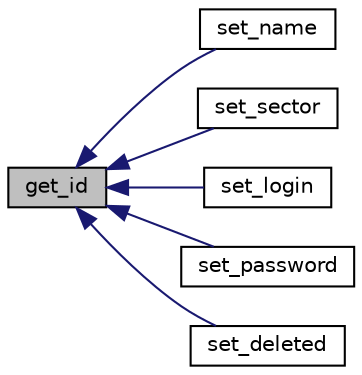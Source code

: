 digraph "get_id"
{
  edge [fontname="Helvetica",fontsize="10",labelfontname="Helvetica",labelfontsize="10"];
  node [fontname="Helvetica",fontsize="10",shape=record];
  rankdir="LR";
  Node10 [label="get_id",height=0.2,width=0.4,color="black", fillcolor="grey75", style="filled", fontcolor="black"];
  Node10 -> Node11 [dir="back",color="midnightblue",fontsize="10",style="solid"];
  Node11 [label="set_name",height=0.2,width=0.4,color="black", fillcolor="white", style="filled",URL="$class_class_usuario.html#a53e29da8f1da63502f3e13091fcb74e5",tooltip="Definir Nome do Funcionário. "];
  Node10 -> Node12 [dir="back",color="midnightblue",fontsize="10",style="solid"];
  Node12 [label="set_sector",height=0.2,width=0.4,color="black", fillcolor="white", style="filled",URL="$class_class_usuario.html#a0d66a3911f396de6d492ac322bf5569d",tooltip="Definir o Setor associado ao Funcionário. "];
  Node10 -> Node13 [dir="back",color="midnightblue",fontsize="10",style="solid"];
  Node13 [label="set_login",height=0.2,width=0.4,color="black", fillcolor="white", style="filled",URL="$class_class_usuario.html#a81f9ed4b60bab54c829ad63c6a6134d2",tooltip="Definir o Login do Funcioário. "];
  Node10 -> Node14 [dir="back",color="midnightblue",fontsize="10",style="solid"];
  Node14 [label="set_password",height=0.2,width=0.4,color="black", fillcolor="white", style="filled",URL="$class_class_usuario.html#a48fcdf09611589d13f8832d104aa2f52",tooltip="Definir a Senha do Funcionário na criptografia md5. "];
  Node10 -> Node15 [dir="back",color="midnightblue",fontsize="10",style="solid"];
  Node15 [label="set_deleted",height=0.2,width=0.4,color="black", fillcolor="white", style="filled",URL="$class_class_usuario.html#acd0a4e339896072e5515b8fdcc33344d",tooltip="Definir se o Funcionário foi deletado. "];
}
